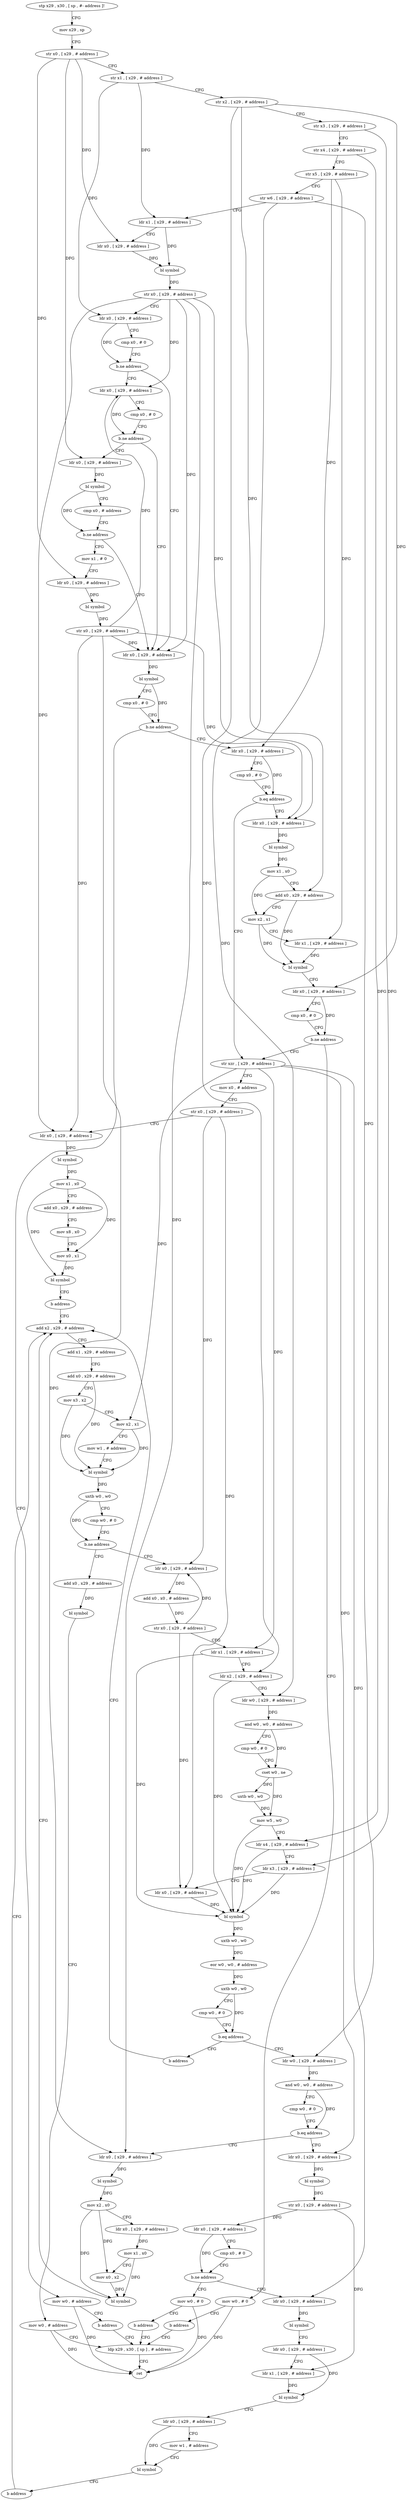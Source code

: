 digraph "func" {
"112560" [label = "stp x29 , x30 , [ sp , #- address ]!" ]
"112564" [label = "mov x29 , sp" ]
"112568" [label = "str x0 , [ x29 , # address ]" ]
"112572" [label = "str x1 , [ x29 , # address ]" ]
"112576" [label = "str x2 , [ x29 , # address ]" ]
"112580" [label = "str x3 , [ x29 , # address ]" ]
"112584" [label = "str x4 , [ x29 , # address ]" ]
"112588" [label = "str x5 , [ x29 , # address ]" ]
"112592" [label = "str w6 , [ x29 , # address ]" ]
"112596" [label = "ldr x1 , [ x29 , # address ]" ]
"112600" [label = "ldr x0 , [ x29 , # address ]" ]
"112604" [label = "bl symbol" ]
"112608" [label = "str x0 , [ x29 , # address ]" ]
"112612" [label = "ldr x0 , [ x29 , # address ]" ]
"112616" [label = "cmp x0 , # 0" ]
"112620" [label = "b.ne address" ]
"112668" [label = "ldr x0 , [ x29 , # address ]" ]
"112624" [label = "ldr x0 , [ x29 , # address ]" ]
"112672" [label = "bl symbol" ]
"112676" [label = "cmp x0 , # 0" ]
"112680" [label = "b.ne address" ]
"112692" [label = "ldr x0 , [ x29 , # address ]" ]
"112684" [label = "mov w0 , # address" ]
"112628" [label = "cmp x0 , # 0" ]
"112632" [label = "b.ne address" ]
"112636" [label = "ldr x0 , [ x29 , # address ]" ]
"112696" [label = "cmp x0 , # 0" ]
"112700" [label = "b.eq address" ]
"112752" [label = "str xzr , [ x29 , # address ]" ]
"112704" [label = "ldr x0 , [ x29 , # address ]" ]
"112688" [label = "b address" ]
"113044" [label = "ldp x29 , x30 , [ sp ] , # address" ]
"112640" [label = "bl symbol" ]
"112644" [label = "cmp x0 , # address" ]
"112648" [label = "b.ne address" ]
"112652" [label = "mov x1 , # 0" ]
"112756" [label = "mov x0 , # address" ]
"112760" [label = "str x0 , [ x29 , # address ]" ]
"112764" [label = "ldr x0 , [ x29 , # address ]" ]
"112768" [label = "bl symbol" ]
"112772" [label = "mov x1 , x0" ]
"112776" [label = "add x0 , x29 , # address" ]
"112780" [label = "mov x8 , x0" ]
"112784" [label = "mov x0 , x1" ]
"112788" [label = "bl symbol" ]
"112792" [label = "b address" ]
"112992" [label = "add x2 , x29 , # address" ]
"112708" [label = "bl symbol" ]
"112712" [label = "mov x1 , x0" ]
"112716" [label = "add x0 , x29 , # address" ]
"112720" [label = "mov x2 , x1" ]
"112724" [label = "ldr x1 , [ x29 , # address ]" ]
"112728" [label = "bl symbol" ]
"112732" [label = "ldr x0 , [ x29 , # address ]" ]
"112736" [label = "cmp x0 , # 0" ]
"112740" [label = "b.ne address" ]
"112744" [label = "mov w0 , # 0" ]
"113048" [label = "ret" ]
"112656" [label = "ldr x0 , [ x29 , # address ]" ]
"112660" [label = "bl symbol" ]
"112664" [label = "str x0 , [ x29 , # address ]" ]
"112996" [label = "add x1 , x29 , # address" ]
"113000" [label = "add x0 , x29 , # address" ]
"113004" [label = "mov x3 , x2" ]
"113008" [label = "mov x2 , x1" ]
"113012" [label = "mov w1 , # address" ]
"113016" [label = "bl symbol" ]
"113020" [label = "uxtb w0 , w0" ]
"113024" [label = "cmp w0 , # 0" ]
"113028" [label = "b.ne address" ]
"112796" [label = "ldr x0 , [ x29 , # address ]" ]
"113032" [label = "add x0 , x29 , # address" ]
"112748" [label = "b address" ]
"112800" [label = "add x0 , x0 , # address" ]
"112804" [label = "str x0 , [ x29 , # address ]" ]
"112808" [label = "ldr x1 , [ x29 , # address ]" ]
"112812" [label = "ldr x2 , [ x29 , # address ]" ]
"112816" [label = "ldr w0 , [ x29 , # address ]" ]
"112820" [label = "and w0 , w0 , # address" ]
"112824" [label = "cmp w0 , # 0" ]
"112828" [label = "cset w0 , ne" ]
"112832" [label = "uxtb w0 , w0" ]
"112836" [label = "mov w5 , w0" ]
"112840" [label = "ldr x4 , [ x29 , # address ]" ]
"112844" [label = "ldr x3 , [ x29 , # address ]" ]
"112848" [label = "ldr x0 , [ x29 , # address ]" ]
"112852" [label = "bl symbol" ]
"112856" [label = "uxtb w0 , w0" ]
"112860" [label = "eor w0 , w0 , # address" ]
"112864" [label = "uxtb w0 , w0" ]
"112868" [label = "cmp w0 , # 0" ]
"112872" [label = "b.eq address" ]
"112880" [label = "ldr w0 , [ x29 , # address ]" ]
"112876" [label = "b address" ]
"113036" [label = "bl symbol" ]
"113040" [label = "mov w0 , # address" ]
"112884" [label = "and w0 , w0 , # address" ]
"112888" [label = "cmp w0 , # 0" ]
"112892" [label = "b.eq address" ]
"112964" [label = "ldr x0 , [ x29 , # address ]" ]
"112896" [label = "ldr x0 , [ x29 , # address ]" ]
"112968" [label = "bl symbol" ]
"112972" [label = "mov x2 , x0" ]
"112976" [label = "ldr x0 , [ x29 , # address ]" ]
"112980" [label = "mov x1 , x0" ]
"112984" [label = "mov x0 , x2" ]
"112988" [label = "bl symbol" ]
"112900" [label = "bl symbol" ]
"112904" [label = "str x0 , [ x29 , # address ]" ]
"112908" [label = "ldr x0 , [ x29 , # address ]" ]
"112912" [label = "cmp x0 , # 0" ]
"112916" [label = "b.ne address" ]
"112928" [label = "ldr x0 , [ x29 , # address ]" ]
"112920" [label = "mov w0 , # 0" ]
"112932" [label = "bl symbol" ]
"112936" [label = "ldr x0 , [ x29 , # address ]" ]
"112940" [label = "ldr x1 , [ x29 , # address ]" ]
"112944" [label = "bl symbol" ]
"112948" [label = "ldr x0 , [ x29 , # address ]" ]
"112952" [label = "mov w1 , # address" ]
"112956" [label = "bl symbol" ]
"112960" [label = "b address" ]
"112924" [label = "b address" ]
"112560" -> "112564" [ label = "CFG" ]
"112564" -> "112568" [ label = "CFG" ]
"112568" -> "112572" [ label = "CFG" ]
"112568" -> "112600" [ label = "DFG" ]
"112568" -> "112636" [ label = "DFG" ]
"112568" -> "112656" [ label = "DFG" ]
"112572" -> "112576" [ label = "CFG" ]
"112572" -> "112596" [ label = "DFG" ]
"112572" -> "112612" [ label = "DFG" ]
"112576" -> "112580" [ label = "CFG" ]
"112576" -> "112732" [ label = "DFG" ]
"112576" -> "112812" [ label = "DFG" ]
"112576" -> "112716" [ label = "DFG" ]
"112580" -> "112584" [ label = "CFG" ]
"112580" -> "112844" [ label = "DFG" ]
"112584" -> "112588" [ label = "CFG" ]
"112584" -> "112840" [ label = "DFG" ]
"112588" -> "112592" [ label = "CFG" ]
"112588" -> "112692" [ label = "DFG" ]
"112588" -> "112724" [ label = "DFG" ]
"112592" -> "112596" [ label = "CFG" ]
"112592" -> "112816" [ label = "DFG" ]
"112592" -> "112880" [ label = "DFG" ]
"112596" -> "112600" [ label = "CFG" ]
"112596" -> "112604" [ label = "DFG" ]
"112600" -> "112604" [ label = "DFG" ]
"112604" -> "112608" [ label = "DFG" ]
"112608" -> "112612" [ label = "CFG" ]
"112608" -> "112668" [ label = "DFG" ]
"112608" -> "112624" [ label = "DFG" ]
"112608" -> "112764" [ label = "DFG" ]
"112608" -> "112704" [ label = "DFG" ]
"112608" -> "112964" [ label = "DFG" ]
"112612" -> "112616" [ label = "CFG" ]
"112612" -> "112620" [ label = "DFG" ]
"112616" -> "112620" [ label = "CFG" ]
"112620" -> "112668" [ label = "CFG" ]
"112620" -> "112624" [ label = "CFG" ]
"112668" -> "112672" [ label = "DFG" ]
"112624" -> "112628" [ label = "CFG" ]
"112624" -> "112632" [ label = "DFG" ]
"112672" -> "112676" [ label = "CFG" ]
"112672" -> "112680" [ label = "DFG" ]
"112676" -> "112680" [ label = "CFG" ]
"112680" -> "112692" [ label = "CFG" ]
"112680" -> "112684" [ label = "CFG" ]
"112692" -> "112696" [ label = "CFG" ]
"112692" -> "112700" [ label = "DFG" ]
"112684" -> "112688" [ label = "CFG" ]
"112684" -> "113048" [ label = "DFG" ]
"112628" -> "112632" [ label = "CFG" ]
"112632" -> "112668" [ label = "CFG" ]
"112632" -> "112636" [ label = "CFG" ]
"112636" -> "112640" [ label = "DFG" ]
"112696" -> "112700" [ label = "CFG" ]
"112700" -> "112752" [ label = "CFG" ]
"112700" -> "112704" [ label = "CFG" ]
"112752" -> "112756" [ label = "CFG" ]
"112752" -> "112808" [ label = "DFG" ]
"112752" -> "112896" [ label = "DFG" ]
"112752" -> "112928" [ label = "DFG" ]
"112752" -> "113008" [ label = "DFG" ]
"112704" -> "112708" [ label = "DFG" ]
"112688" -> "113044" [ label = "CFG" ]
"113044" -> "113048" [ label = "CFG" ]
"112640" -> "112644" [ label = "CFG" ]
"112640" -> "112648" [ label = "DFG" ]
"112644" -> "112648" [ label = "CFG" ]
"112648" -> "112668" [ label = "CFG" ]
"112648" -> "112652" [ label = "CFG" ]
"112652" -> "112656" [ label = "CFG" ]
"112756" -> "112760" [ label = "CFG" ]
"112760" -> "112764" [ label = "CFG" ]
"112760" -> "112796" [ label = "DFG" ]
"112760" -> "112848" [ label = "DFG" ]
"112764" -> "112768" [ label = "DFG" ]
"112768" -> "112772" [ label = "DFG" ]
"112772" -> "112776" [ label = "CFG" ]
"112772" -> "112784" [ label = "DFG" ]
"112772" -> "112788" [ label = "DFG" ]
"112776" -> "112780" [ label = "CFG" ]
"112780" -> "112784" [ label = "CFG" ]
"112784" -> "112788" [ label = "DFG" ]
"112788" -> "112792" [ label = "CFG" ]
"112792" -> "112992" [ label = "CFG" ]
"112992" -> "112996" [ label = "CFG" ]
"112708" -> "112712" [ label = "DFG" ]
"112712" -> "112716" [ label = "CFG" ]
"112712" -> "112720" [ label = "DFG" ]
"112716" -> "112720" [ label = "CFG" ]
"112716" -> "112728" [ label = "DFG" ]
"112720" -> "112724" [ label = "CFG" ]
"112720" -> "112728" [ label = "DFG" ]
"112724" -> "112728" [ label = "DFG" ]
"112728" -> "112732" [ label = "CFG" ]
"112732" -> "112736" [ label = "CFG" ]
"112732" -> "112740" [ label = "DFG" ]
"112736" -> "112740" [ label = "CFG" ]
"112740" -> "112752" [ label = "CFG" ]
"112740" -> "112744" [ label = "CFG" ]
"112744" -> "112748" [ label = "CFG" ]
"112744" -> "113048" [ label = "DFG" ]
"112656" -> "112660" [ label = "DFG" ]
"112660" -> "112664" [ label = "DFG" ]
"112664" -> "112668" [ label = "DFG" ]
"112664" -> "112624" [ label = "DFG" ]
"112664" -> "112764" [ label = "DFG" ]
"112664" -> "112704" [ label = "DFG" ]
"112664" -> "112964" [ label = "DFG" ]
"112996" -> "113000" [ label = "CFG" ]
"113000" -> "113004" [ label = "CFG" ]
"113000" -> "113016" [ label = "DFG" ]
"113004" -> "113008" [ label = "CFG" ]
"113004" -> "113016" [ label = "DFG" ]
"113008" -> "113012" [ label = "CFG" ]
"113008" -> "113016" [ label = "DFG" ]
"113012" -> "113016" [ label = "CFG" ]
"113016" -> "113020" [ label = "DFG" ]
"113020" -> "113024" [ label = "CFG" ]
"113020" -> "113028" [ label = "DFG" ]
"113024" -> "113028" [ label = "CFG" ]
"113028" -> "112796" [ label = "CFG" ]
"113028" -> "113032" [ label = "CFG" ]
"112796" -> "112800" [ label = "DFG" ]
"113032" -> "113036" [ label = "DFG" ]
"112748" -> "113044" [ label = "CFG" ]
"112800" -> "112804" [ label = "DFG" ]
"112804" -> "112808" [ label = "CFG" ]
"112804" -> "112796" [ label = "DFG" ]
"112804" -> "112848" [ label = "DFG" ]
"112808" -> "112812" [ label = "CFG" ]
"112808" -> "112852" [ label = "DFG" ]
"112812" -> "112816" [ label = "CFG" ]
"112812" -> "112852" [ label = "DFG" ]
"112816" -> "112820" [ label = "DFG" ]
"112820" -> "112824" [ label = "CFG" ]
"112820" -> "112828" [ label = "DFG" ]
"112824" -> "112828" [ label = "CFG" ]
"112828" -> "112832" [ label = "DFG" ]
"112828" -> "112836" [ label = "DFG" ]
"112832" -> "112836" [ label = "DFG" ]
"112836" -> "112840" [ label = "CFG" ]
"112836" -> "112852" [ label = "DFG" ]
"112840" -> "112844" [ label = "CFG" ]
"112840" -> "112852" [ label = "DFG" ]
"112844" -> "112848" [ label = "CFG" ]
"112844" -> "112852" [ label = "DFG" ]
"112848" -> "112852" [ label = "DFG" ]
"112852" -> "112856" [ label = "DFG" ]
"112856" -> "112860" [ label = "DFG" ]
"112860" -> "112864" [ label = "DFG" ]
"112864" -> "112868" [ label = "CFG" ]
"112864" -> "112872" [ label = "DFG" ]
"112868" -> "112872" [ label = "CFG" ]
"112872" -> "112880" [ label = "CFG" ]
"112872" -> "112876" [ label = "CFG" ]
"112880" -> "112884" [ label = "DFG" ]
"112876" -> "112992" [ label = "CFG" ]
"113036" -> "113040" [ label = "CFG" ]
"113040" -> "113044" [ label = "CFG" ]
"113040" -> "113048" [ label = "DFG" ]
"112884" -> "112888" [ label = "CFG" ]
"112884" -> "112892" [ label = "DFG" ]
"112888" -> "112892" [ label = "CFG" ]
"112892" -> "112964" [ label = "CFG" ]
"112892" -> "112896" [ label = "CFG" ]
"112964" -> "112968" [ label = "DFG" ]
"112896" -> "112900" [ label = "DFG" ]
"112968" -> "112972" [ label = "DFG" ]
"112972" -> "112976" [ label = "CFG" ]
"112972" -> "112984" [ label = "DFG" ]
"112972" -> "112988" [ label = "DFG" ]
"112976" -> "112980" [ label = "DFG" ]
"112980" -> "112984" [ label = "CFG" ]
"112980" -> "112988" [ label = "DFG" ]
"112984" -> "112988" [ label = "DFG" ]
"112988" -> "112992" [ label = "CFG" ]
"112900" -> "112904" [ label = "DFG" ]
"112904" -> "112908" [ label = "DFG" ]
"112904" -> "112940" [ label = "DFG" ]
"112908" -> "112912" [ label = "CFG" ]
"112908" -> "112916" [ label = "DFG" ]
"112912" -> "112916" [ label = "CFG" ]
"112916" -> "112928" [ label = "CFG" ]
"112916" -> "112920" [ label = "CFG" ]
"112928" -> "112932" [ label = "DFG" ]
"112920" -> "112924" [ label = "CFG" ]
"112920" -> "113048" [ label = "DFG" ]
"112932" -> "112936" [ label = "CFG" ]
"112936" -> "112940" [ label = "CFG" ]
"112936" -> "112944" [ label = "DFG" ]
"112940" -> "112944" [ label = "DFG" ]
"112944" -> "112948" [ label = "CFG" ]
"112948" -> "112952" [ label = "CFG" ]
"112948" -> "112956" [ label = "DFG" ]
"112952" -> "112956" [ label = "CFG" ]
"112956" -> "112960" [ label = "CFG" ]
"112960" -> "112992" [ label = "CFG" ]
"112924" -> "113044" [ label = "CFG" ]
}
